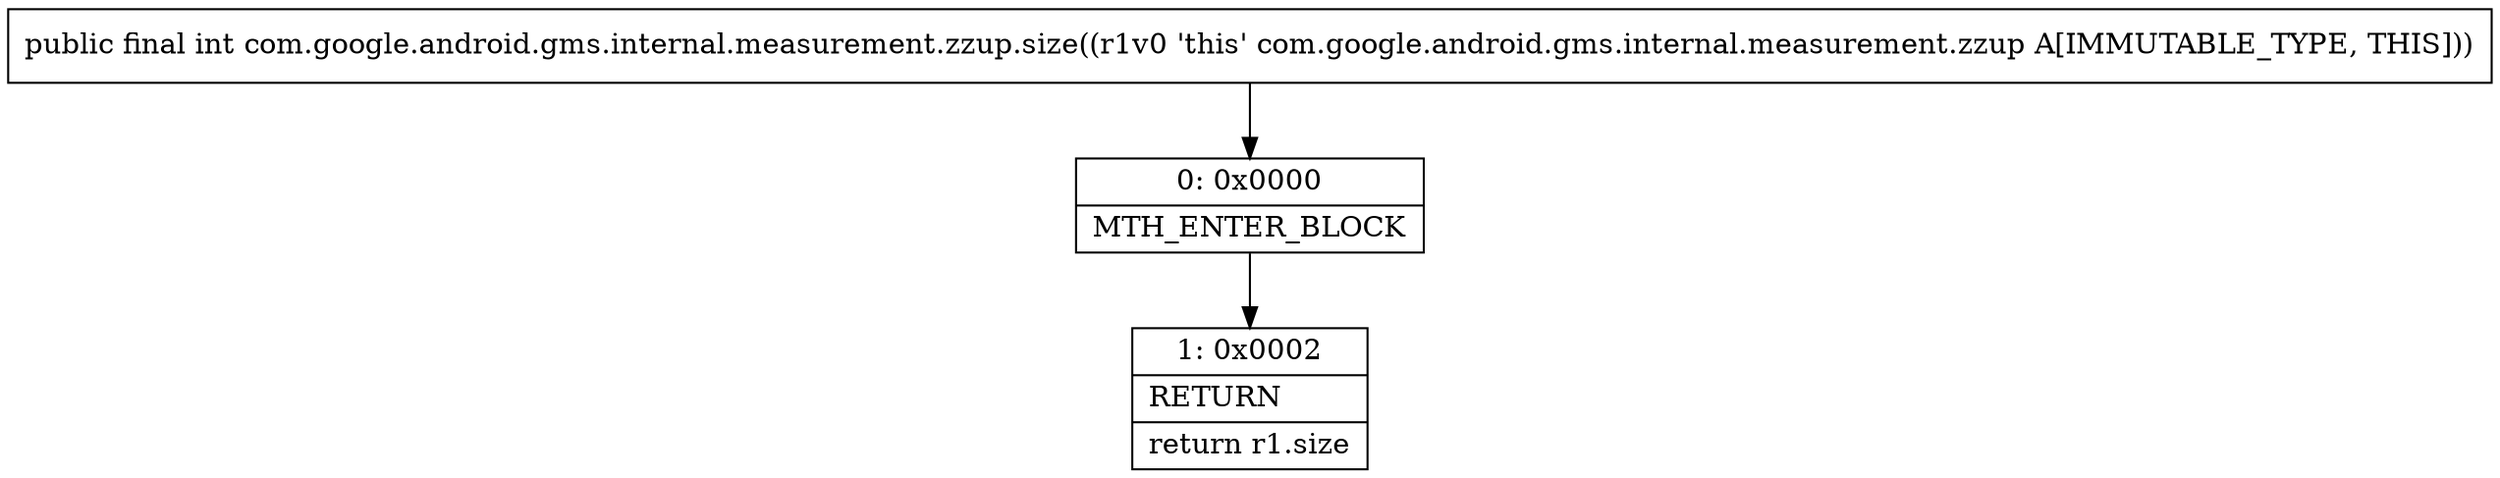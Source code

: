 digraph "CFG forcom.google.android.gms.internal.measurement.zzup.size()I" {
Node_0 [shape=record,label="{0\:\ 0x0000|MTH_ENTER_BLOCK\l}"];
Node_1 [shape=record,label="{1\:\ 0x0002|RETURN\l|return r1.size\l}"];
MethodNode[shape=record,label="{public final int com.google.android.gms.internal.measurement.zzup.size((r1v0 'this' com.google.android.gms.internal.measurement.zzup A[IMMUTABLE_TYPE, THIS])) }"];
MethodNode -> Node_0;
Node_0 -> Node_1;
}

